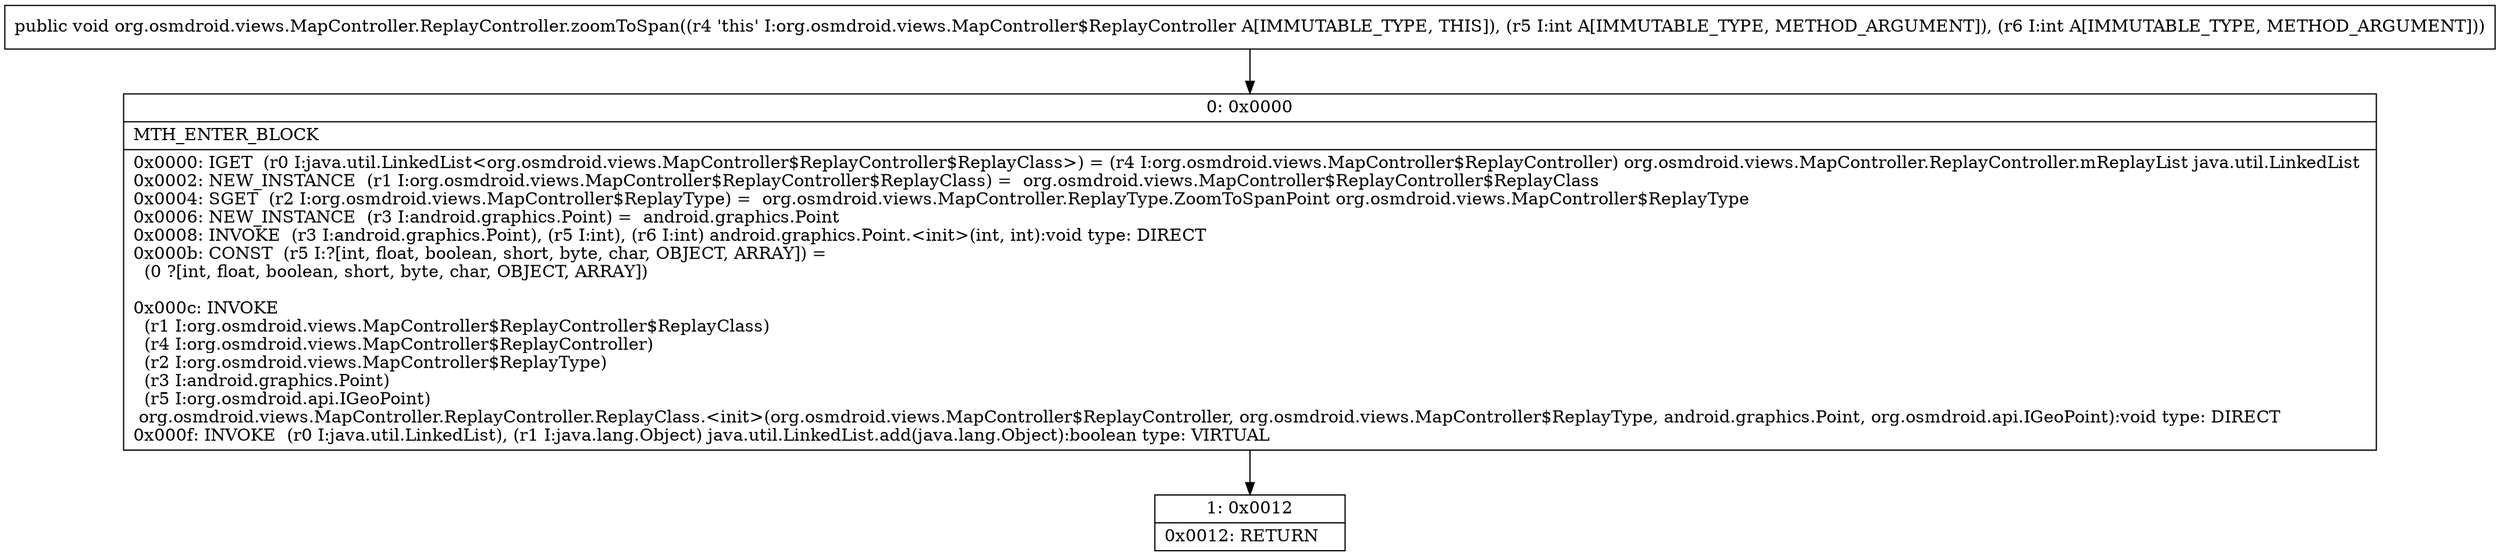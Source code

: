 digraph "CFG fororg.osmdroid.views.MapController.ReplayController.zoomToSpan(II)V" {
Node_0 [shape=record,label="{0\:\ 0x0000|MTH_ENTER_BLOCK\l|0x0000: IGET  (r0 I:java.util.LinkedList\<org.osmdroid.views.MapController$ReplayController$ReplayClass\>) = (r4 I:org.osmdroid.views.MapController$ReplayController) org.osmdroid.views.MapController.ReplayController.mReplayList java.util.LinkedList \l0x0002: NEW_INSTANCE  (r1 I:org.osmdroid.views.MapController$ReplayController$ReplayClass) =  org.osmdroid.views.MapController$ReplayController$ReplayClass \l0x0004: SGET  (r2 I:org.osmdroid.views.MapController$ReplayType) =  org.osmdroid.views.MapController.ReplayType.ZoomToSpanPoint org.osmdroid.views.MapController$ReplayType \l0x0006: NEW_INSTANCE  (r3 I:android.graphics.Point) =  android.graphics.Point \l0x0008: INVOKE  (r3 I:android.graphics.Point), (r5 I:int), (r6 I:int) android.graphics.Point.\<init\>(int, int):void type: DIRECT \l0x000b: CONST  (r5 I:?[int, float, boolean, short, byte, char, OBJECT, ARRAY]) = \l  (0 ?[int, float, boolean, short, byte, char, OBJECT, ARRAY])\l \l0x000c: INVOKE  \l  (r1 I:org.osmdroid.views.MapController$ReplayController$ReplayClass)\l  (r4 I:org.osmdroid.views.MapController$ReplayController)\l  (r2 I:org.osmdroid.views.MapController$ReplayType)\l  (r3 I:android.graphics.Point)\l  (r5 I:org.osmdroid.api.IGeoPoint)\l org.osmdroid.views.MapController.ReplayController.ReplayClass.\<init\>(org.osmdroid.views.MapController$ReplayController, org.osmdroid.views.MapController$ReplayType, android.graphics.Point, org.osmdroid.api.IGeoPoint):void type: DIRECT \l0x000f: INVOKE  (r0 I:java.util.LinkedList), (r1 I:java.lang.Object) java.util.LinkedList.add(java.lang.Object):boolean type: VIRTUAL \l}"];
Node_1 [shape=record,label="{1\:\ 0x0012|0x0012: RETURN   \l}"];
MethodNode[shape=record,label="{public void org.osmdroid.views.MapController.ReplayController.zoomToSpan((r4 'this' I:org.osmdroid.views.MapController$ReplayController A[IMMUTABLE_TYPE, THIS]), (r5 I:int A[IMMUTABLE_TYPE, METHOD_ARGUMENT]), (r6 I:int A[IMMUTABLE_TYPE, METHOD_ARGUMENT])) }"];
MethodNode -> Node_0;
Node_0 -> Node_1;
}

